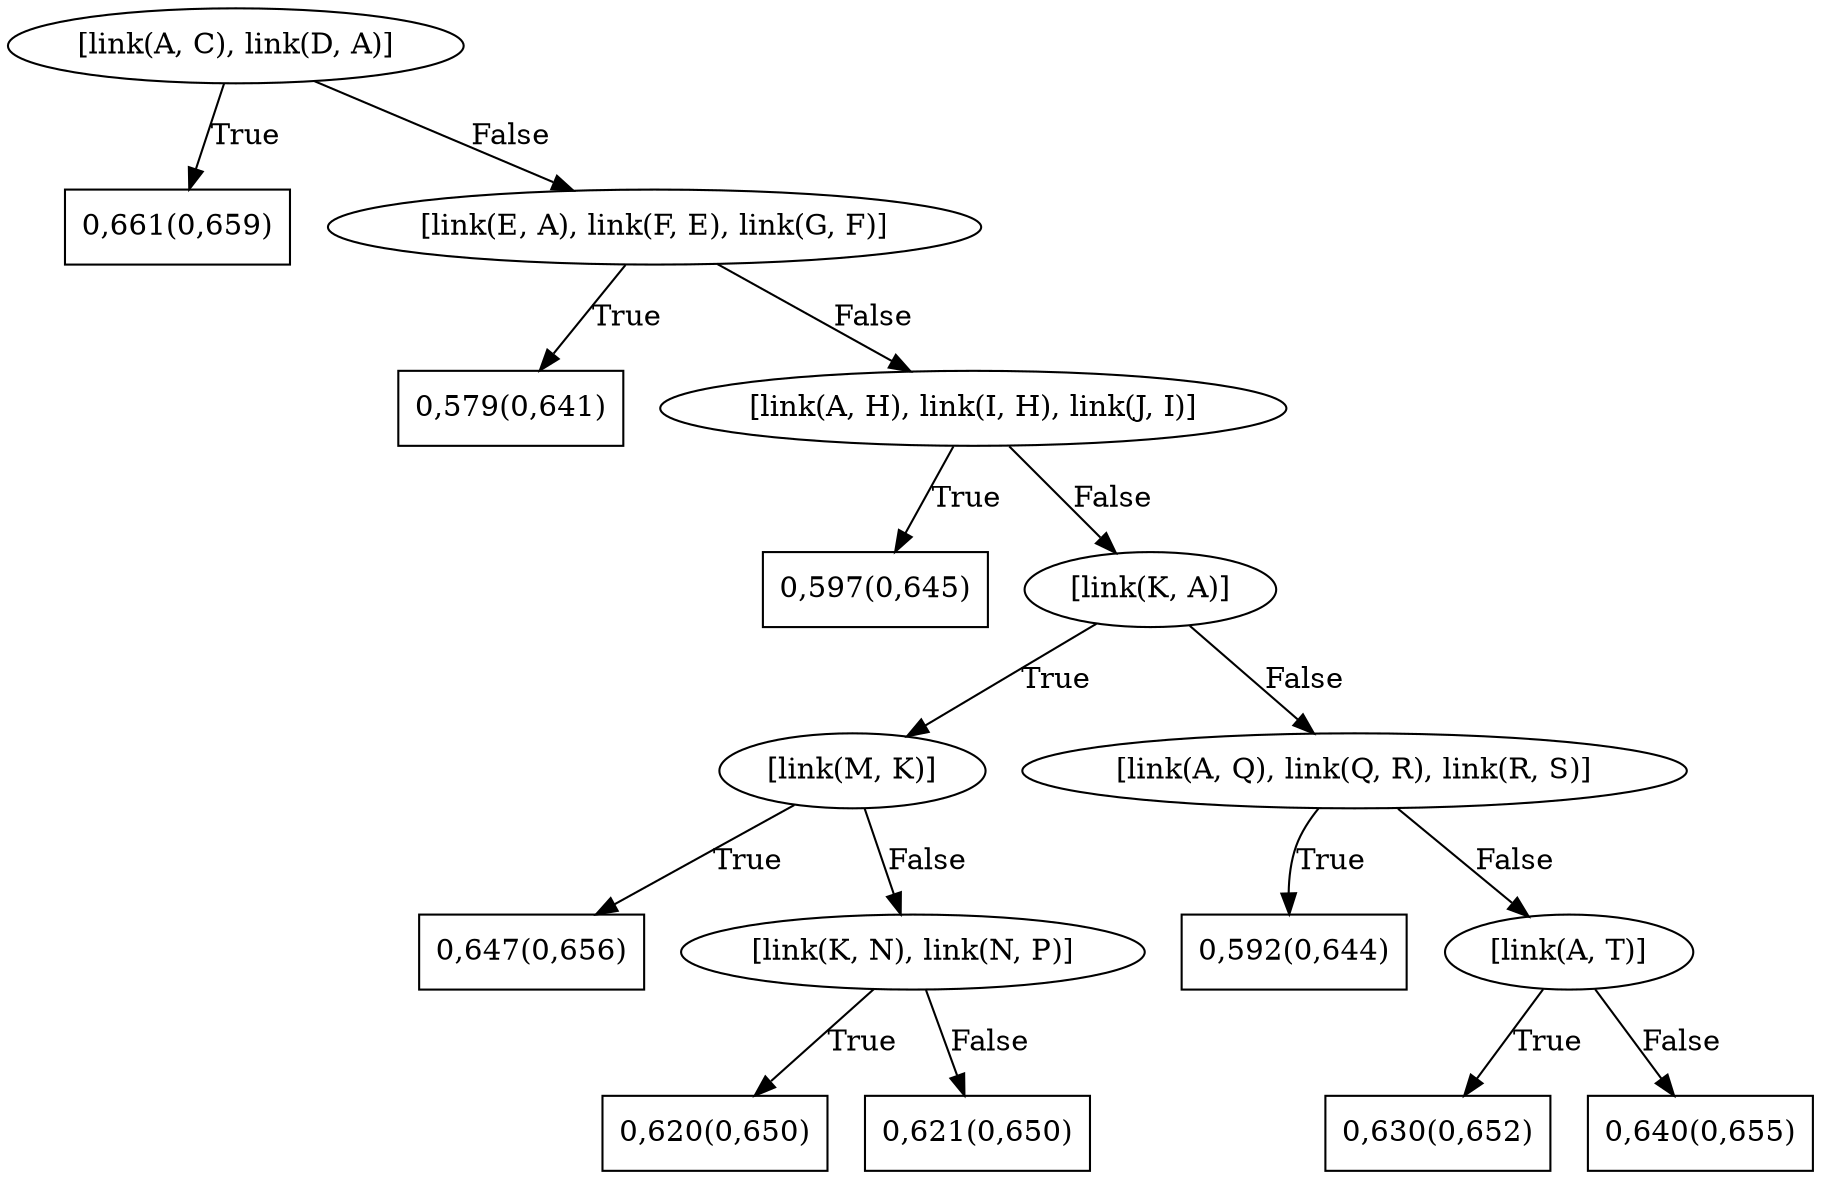 digraph G{ 
1[label = "[link(A, C), link(D, A)]"];
1 -> 2[label="True"];
1 -> 3[label="False"];
2[shape = box,label = "0,661(0,659)"];
3[label = "[link(E, A), link(F, E), link(G, F)]"];
3 -> 4[label="True"];
3 -> 5[label="False"];
4[shape = box,label = "0,579(0,641)"];
5[label = "[link(A, H), link(I, H), link(J, I)]"];
5 -> 6[label="True"];
5 -> 7[label="False"];
6[shape = box,label = "0,597(0,645)"];
7[label = "[link(K, A)]"];
7 -> 8[label="True"];
7 -> 9[label="False"];
8[label = "[link(M, K)]"];
8 -> 10[label="True"];
8 -> 11[label="False"];
10[shape = box,label = "0,647(0,656)"];
11[label = "[link(K, N), link(N, P)]"];
11 -> 12[label="True"];
11 -> 13[label="False"];
12[shape = box,label = "0,620(0,650)"];
13[shape = box,label = "0,621(0,650)"];
9[label = "[link(A, Q), link(Q, R), link(R, S)]"];
9 -> 14[label="True"];
9 -> 15[label="False"];
14[shape = box,label = "0,592(0,644)"];
15[label = "[link(A, T)]"];
15 -> 16[label="True"];
15 -> 17[label="False"];
16[shape = box,label = "0,630(0,652)"];
17[shape = box,label = "0,640(0,655)"];
}

